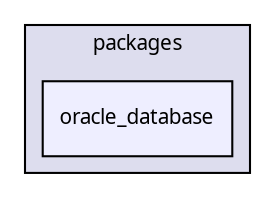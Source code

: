 digraph "packages/database/packages/oracle_database/" {
  compound=true
  node [ fontsize="10", fontname="FreeSans.ttf"];
  edge [ labelfontsize="10", labelfontname="FreeSans.ttf"];
  subgraph clusterdir_9e29d43dd7407de83abd117b75b27387 {
    graph [ bgcolor="#ddddee", pencolor="black", label="packages" fontname="FreeSans.ttf", fontsize="10", URL="dir_9e29d43dd7407de83abd117b75b27387.html"]
  dir_6e44093fc4e7f07e5b96702700443301 [shape=box, label="oracle_database", style="filled", fillcolor="#eeeeff", pencolor="black", URL="dir_6e44093fc4e7f07e5b96702700443301.html"];
  }
}
